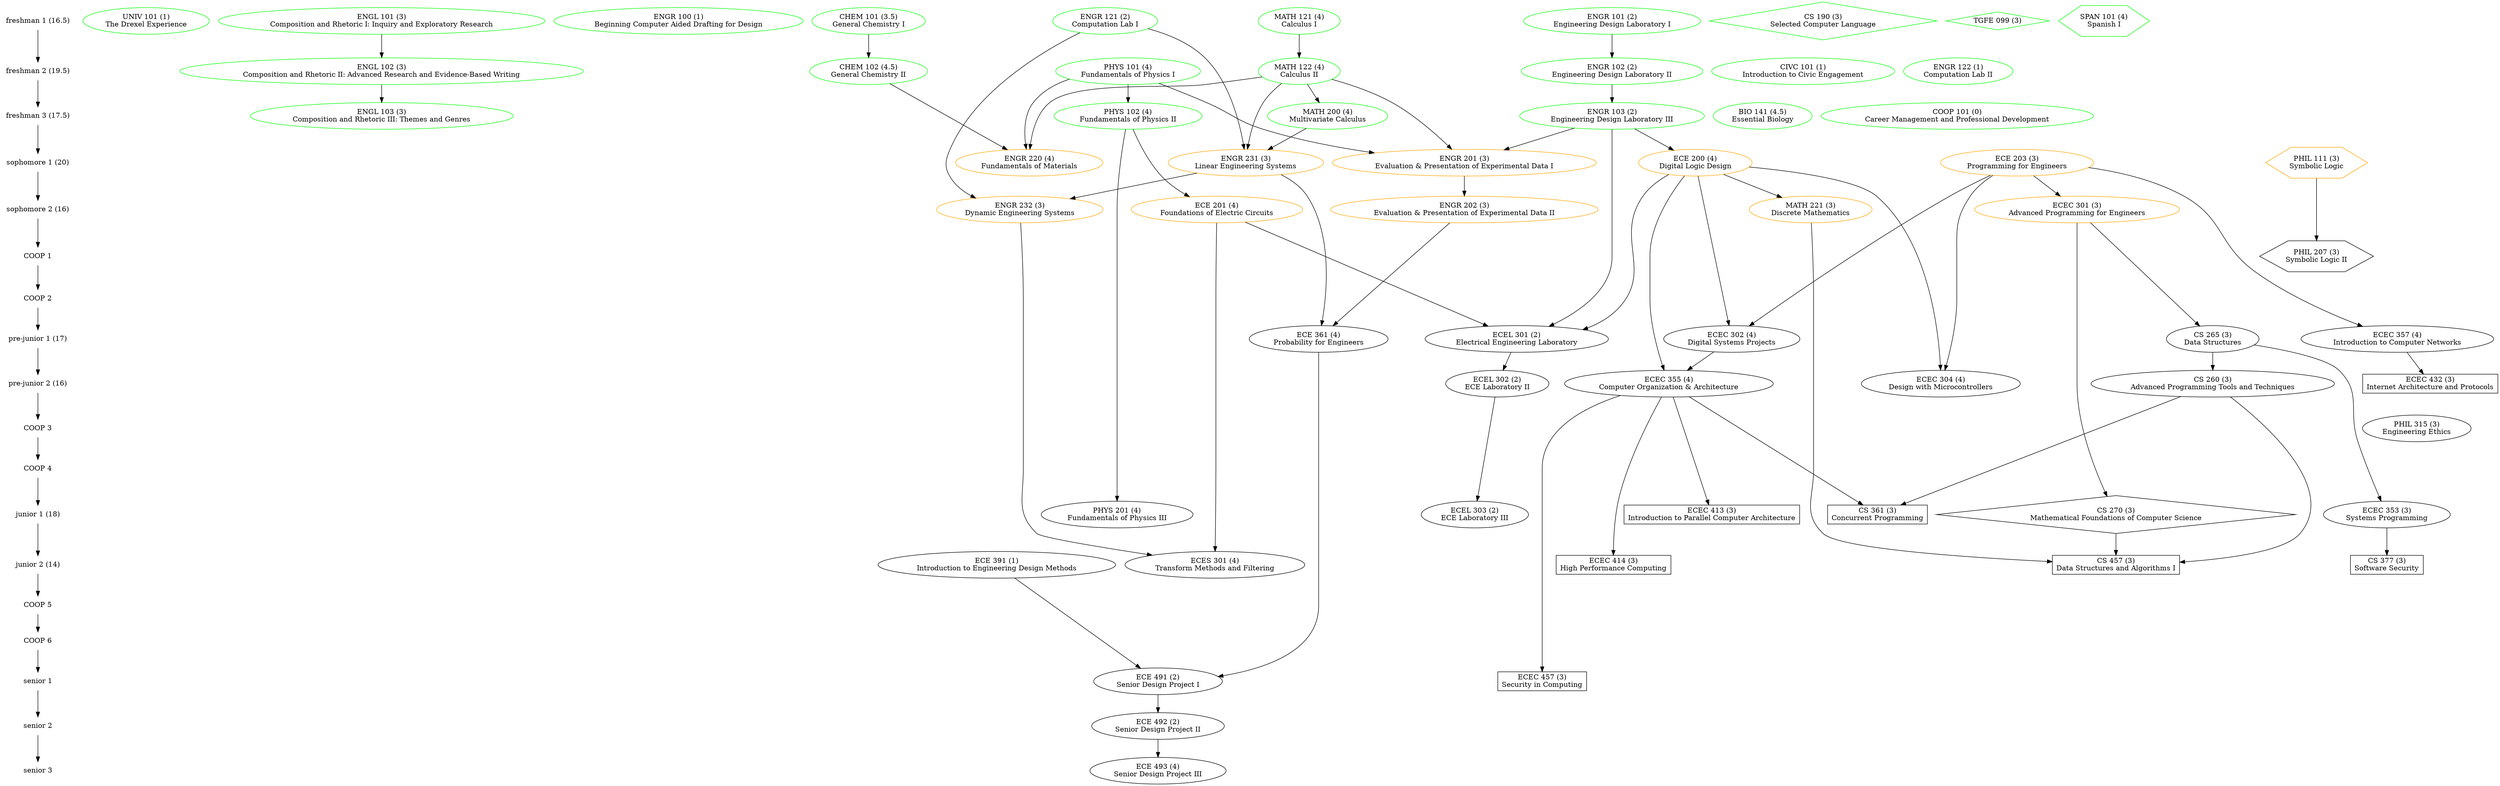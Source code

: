 /* Key:

color:
green = already taken
orange = currently taking
black = not taken

shape:
ellipse = fixed major degree requirement
box = major degree elective
diamond = free elective
hexagon = general education elective

*/

digraph Classes {

  { node [shape=plaintext]
    "freshman 1 (16.5)" ->
    "freshman 2 (19.5)" ->
    "freshman 3 (17.5)" ->
    "sophomore 1 (20)" ->
    "sophomore 2 (16)" ->
    "COOP 1" ->
    "COOP 2" ->
    "pre-junior 1 (17)" ->
    "pre-junior 2 (16)" ->
    "COOP 3" ->
    "COOP 4" ->
    "junior 1 (18)" ->
    "junior 2 (14)" ->
    "COOP 5" ->
    "COOP 6" ->
    "senior 1" ->
    "senior 2" ->
    "senior 3"
  }

  { node [color=green]
    { rank=same "freshman 1 (16.5)"
      "UNIV 101 (1)\nThe Drexel Experience"
      "ENGL 101 (3)\nComposition and Rhetoric I: Inquiry and Exploratory Research"
      "ENGR 100 (1)\nBeginning Computer Aided Drafting for Design"
      "CHEM 101 (3.5)\nGeneral Chemistry I"
      "ENGR 101 (2)\nEngineering Design Laboratory I"
      "ENGR 121 (2)\nComputation Lab I"
      "MATH 121 (4)\nCalculus I"

      // AP Credit
      "CS 190 (3)\nSelected Computer Language" [shape=diamond]
      "TGFE 099 (3)" [shape=diamond]
      "SPAN 101 (4)\nSpanish I" [shape=hexagon]
    }
    { rank=same "freshman 2 (19.5)"
      "CIVC 101 (1)\nIntroduction to Civic Engagement"
      "ENGL 102 (3)\nComposition and Rhetoric II: Advanced Research and Evidence-Based Writing"
      "CHEM 102 (4.5)\nGeneral Chemistry II"
      "ENGR 102 (2)\nEngineering Design Laboratory II"
      "ENGR 122 (1)\nComputation Lab II"
      "MATH 122 (4)\nCalculus II"
      "PHYS 101 (4)\nFundamentals of Physics I"
    }
  }
  { node [color=green]
    { rank=same "freshman 3 (17.5)"
      "ENGL 103 (3)\nComposition and Rhetoric III: Themes and Genres"
      "ENGR 103 (2)\nEngineering Design Laboratory III"
      "BIO 141 (4.5)\nEssential Biology"
      "COOP 101 (0)\nCareer Management and Professional Development"
      "PHYS 102 (4)\nFundamentals of Physics II"
      "MATH 200 (4)\nMultivariate Calculus"
    }
  }
  { node [color=orange]
    { rank=same "sophomore 1 (20)"
      "ENGR 201 (3)\nEvaluation & Presentation of Experimental Data I"
      "ENGR 220 (4)\nFundamentals of Materials"
      "ENGR 231 (3)\nLinear Engineering Systems"
      "ECE 203 (3)\nProgramming for Engineers"
      "ECE 200 (4)\nDigital Logic Design"
      "PHIL 111 (3)\nSymbolic Logic" [shape=hexagon]
    }
    { rank=same "sophomore 2 (16)"
      "ECE 201 (4)\nFoundations of Electric Circuits"
      "ENGR 202 (3)\nEvaluation & Presentation of Experimental Data II"
      "ENGR 232 (3)\nDynamic Engineering Systems"
      "MATH 221 (3)\nDiscrete Mathematics"
      "ECEC 301 (3)\nAdvanced Programming for Engineers"
    }
  }
  { rank=same "COOP 1"
    "PHIL 207 (3)\nSymbolic Logic II" [shape=hexagon]
  }
  { rank=same "pre-junior 1 (17)"
    "CS 265 (3)\nData Structures"
    "ECEC 302 (4)\nDigital Systems Projects"
    "ECEL 301 (2)\nElectrical Engineering Laboratory"
    "ECE 361 (4)\nProbability for Engineers"
    "ECEC 357 (4)\nIntroduction to Computer Networks"
  }
  { rank=same "pre-junior 2 (16)"
    "CS 260 (3)\nAdvanced Programming Tools and Techniques"
    "ECEC 304 (4)\nDesign with Microcontrollers"
    "ECEC 355 (4)\nComputer Organization & Architecture"
    "ECEL 302 (2)\nECE Laboratory II"
    "ECEC 432 (3)\nInternet Architecture and Protocols" [shape=box]
  }
  { rank=same "COOP 3"
    "PHIL 315 (3)\nEngineering Ethics"
  }
  { rank=same "junior 1 (18)"
    "ECEC 353 (3)\nSystems Programming"
    "ECEL 303 (2)\nECE Laboratory III"
    "ECEC 413 (3)\nIntroduction to Parallel Computer Architecture" [shape=box]
    "CS 361 (3)\nConcurrent Programming" [shape=box]
    "CS 270 (3)\nMathematical Foundations of Computer Science" [shape=diamond]
    "PHYS 201 (4)\nFundamentals of Physics III"
  }
  { rank=same "junior 2 (14)"
    "CS 377 (3)\nSoftware Security" [shape=box]
    "ECE 391 (1)\nIntroduction to Engineering Design Methods"
    "ECEC 414 (3)\nHigh Performance Computing" [shape=box]
    "CS 457 (3)\nData Structures and Algorithms I" [shape=box]
    "ECES 301 (4)\nTransform Methods and Filtering"
  }
  { rank=same "senior 1"
    "ECE 491 (2)\nSenior Design Project I"
    "ECEC 457 (3)\nSecurity in Computing" [shape=box]
  }
  { rank=same "senior 2"
    "ECE 492 (2)\nSenior Design Project II"
  }
  { rank=same "senior 3"
    "ECE 493 (4)\nSenior Design Project III"
  }

  // General Education/Liberal Studies

  "CIVC 101 (1)\nIntroduction to Civic Engagement"
  "ENGL 101 (3)\nComposition and Rhetoric I: Inquiry and Exploratory Research"
  -> "ENGL 102 (3)\nComposition and Rhetoric II: Advanced Research and Evidence-Based Writing"
  -> "ENGL 103 (3)\nComposition and Rhetoric III: Themes and Genres"
  "PHIL 315 (3)\nEngineering Ethics"
  "UNIV 101 (1)\nThe Drexel Experience"

  "PHIL 111 (3)\nSymbolic Logic"
  -> "PHIL 207 (3)\nSymbolic Logic II"

  // Foundation Requirements

  "BIO 141 (4.5)\nEssential Biology"
  "CHEM 101 (3.5)\nGeneral Chemistry I"
  -> "CHEM 102 (4.5)\nGeneral Chemistry II"
  "PHYS 101 (4)\nFundamentals of Physics I"
  -> "PHYS 102 (4)\nFundamentals of Physics II"
  -> "PHYS 201 (4)\nFundamentals of Physics III"
  "PHYS 102 (4)\nFundamentals of Physics II"
  -> "ECE 201 (4)\nFoundations of Electric Circuits"
  "MATH 121 (4)\nCalculus I"
  -> "MATH 122 (4)\nCalculus II"
  -> "MATH 200 (4)\nMultivariate Calculus"
  -> "ENGR 231 (3)\nLinear Engineering Systems"
  "ENGR 101 (2)\nEngineering Design Laboratory I"
  -> "ENGR 102 (2)\nEngineering Design Laboratory II"
  -> "ENGR 103 (2)\nEngineering Design Laboratory III"
  -> "ECE 200 (4)\nDigital Logic Design"
  -> "MATH 221 (3)\nDiscrete Mathematics"
  "ECE 203 (3)\nProgramming for Engineers"
  {"MATH 122 (4)\nCalculus II" "PHYS 101 (4)\nFundamentals of Physics I" "ENGR 103 (2)\nEngineering Design Laboratory III"}
  -> "ENGR 201 (3)\nEvaluation & Presentation of Experimental Data I"
  -> "ENGR 202 (3)\nEvaluation & Presentation of Experimental Data II"
  {"CHEM 102 (4.5)\nGeneral Chemistry II" "MATH 122 (4)\nCalculus II" "PHYS 101 (4)\nFundamentals of Physics I"}
  -> "ENGR 220 (4)\nFundamentals of Materials"
  {"MATH 122 (4)\nCalculus II" "ENGR 121 (2)\nComputation Lab I"}
  -> "ENGR 231 (3)\nLinear Engineering Systems"
  {"ENGR 231 (3)\nLinear Engineering Systems" "ENGR 121 (2)\nComputation Lab I"}
  -> "ENGR 232 (3)\nDynamic Engineering Systems"

  // Professional Requirements

  "ECE 203 (3)\nProgramming for Engineers"
  -> "ECEC 301 (3)\nAdvanced Programming for Engineers"
  -> "CS 265 (3)\nData Structures"
  -> "CS 260 (3)\nAdvanced Programming Tools and Techniques"
  {"ENGR 202 (3)\nEvaluation & Presentation of Experimental Data II" "ENGR 231 (3)\nLinear Engineering Systems"}
  -> "ECE 361 (4)\nProbability for Engineers"
  {"ECE 391 (1)\nIntroduction to Engineering Design Methods" "ECE 361 (4)\nProbability for Engineers"}
  -> "ECE 491 (2)\nSenior Design Project I"
  -> "ECE 492 (2)\nSenior Design Project II"
  -> "ECE 493 (4)\nSenior Design Project III"
  {"ECE 203 (3)\nProgramming for Engineers" "ECE 200 (4)\nDigital Logic Design"}
  -> "ECEC 302 (4)\nDigital Systems Projects"
  {"ECE 200 (4)\nDigital Logic Design" "ECE 203 (3)\nProgramming for Engineers"}
  -> "ECEC 304 (4)\nDesign with Microcontrollers"
  "CS 265 (3)\nData Structures"
  -> "ECEC 353 (3)\nSystems Programming"
  {"ECE 200 (4)\nDigital Logic Design" "ECEC 302 (4)\nDigital Systems Projects"}
  -> "ECEC 355 (4)\nComputer Organization & Architecture"
  -> {"ECEC 413 (3)\nIntroduction to Parallel Computer Architecture" "ECEC 414 (3)\nHigh Performance Computing" "ECEC 457 (3)\nSecurity in Computing"}
  "ECE 203 (3)\nProgramming for Engineers"
  -> "ECEC 357 (4)\nIntroduction to Computer Networks"
  -> "ECEC 432 (3)\nInternet Architecture and Protocols"
  {"ENGR 103 (2)\nEngineering Design Laboratory III" "ECE 200 (4)\nDigital Logic Design" "ECE 201 (4)\nFoundations of Electric Circuits"}
  -> "ECEL 301 (2)\nElectrical Engineering Laboratory"
  -> "ECEL 302 (2)\nECE Laboratory II"
  -> "ECEL 303 (2)\nECE Laboratory III"
  {"ENGR 232 (3)\nDynamic Engineering Systems" "ECE 201 (4)\nFoundations of Electric Circuits"}
  -> "ECES 301 (4)\nTransform Methods and Filtering"

  // Free and ECE/COE/BMES 300+ electives

  "ECEC 353 (3)\nSystems Programming"
  -> "CS 377 (3)\nSoftware Security"
  {"CS 260 (3)\nAdvanced Programming Tools and Techniques" "ECEC 355 (4)\nComputer Organization & Architecture"}
  -> "CS 361 (3)\nConcurrent Programming"
  "ECEC 301 (3)\nAdvanced Programming for Engineers"
  -> "CS 270 (3)\nMathematical Foundations of Computer Science"
  {"CS 260 (3)\nAdvanced Programming Tools and Techniques" "CS 270 (3)\nMathematical Foundations of Computer Science" "MATH 221 (3)\nDiscrete Mathematics"}
  -> "CS 457 (3)\nData Structures and Algorithms I"
}
